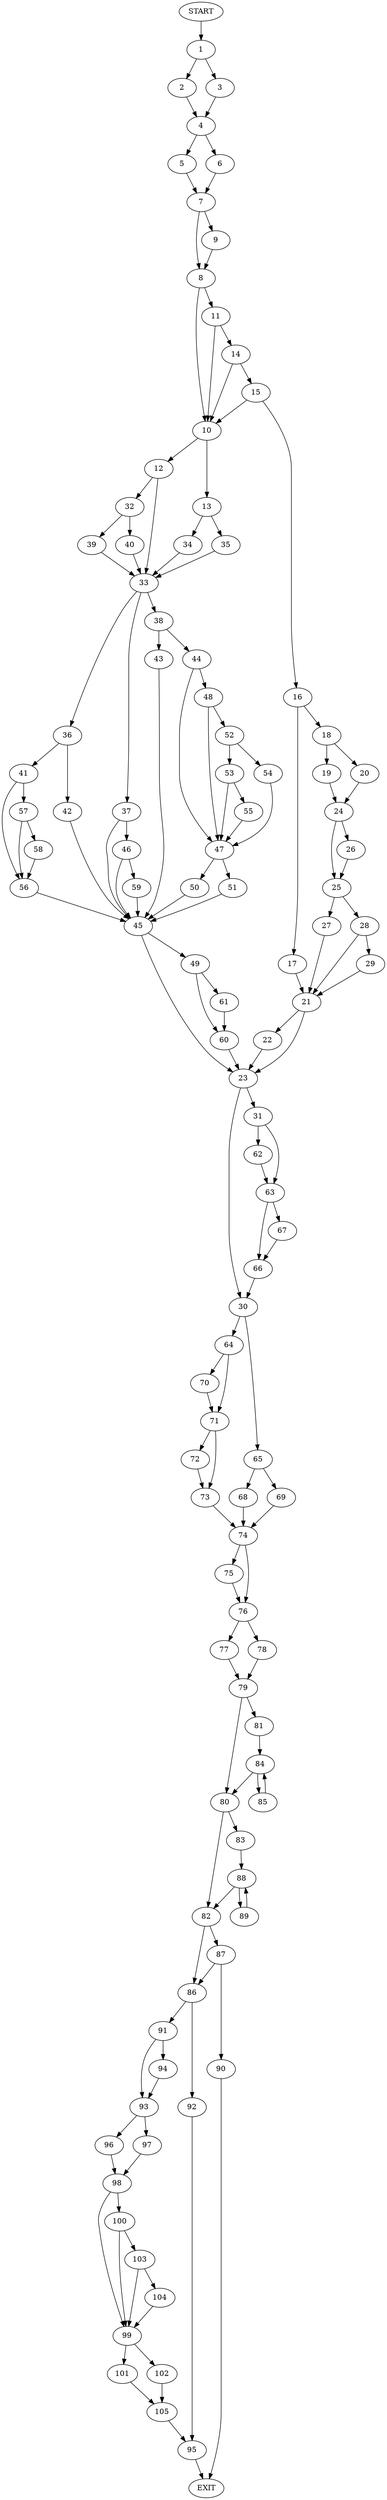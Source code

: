 digraph {
0 [label="START"]
106 [label="EXIT"]
0 -> 1
1 -> 2
1 -> 3
2 -> 4
3 -> 4
4 -> 5
4 -> 6
6 -> 7
5 -> 7
7 -> 8
7 -> 9
8 -> 10
8 -> 11
9 -> 8
10 -> 12
10 -> 13
11 -> 10
11 -> 14
14 -> 10
14 -> 15
15 -> 16
15 -> 10
16 -> 17
16 -> 18
18 -> 19
18 -> 20
17 -> 21
21 -> 22
21 -> 23
19 -> 24
20 -> 24
24 -> 25
24 -> 26
25 -> 27
25 -> 28
26 -> 25
27 -> 21
28 -> 21
28 -> 29
29 -> 21
23 -> 30
23 -> 31
22 -> 23
12 -> 32
12 -> 33
13 -> 34
13 -> 35
35 -> 33
34 -> 33
33 -> 36
33 -> 37
33 -> 38
32 -> 39
32 -> 40
39 -> 33
40 -> 33
36 -> 41
36 -> 42
38 -> 43
38 -> 44
37 -> 45
37 -> 46
43 -> 45
44 -> 47
44 -> 48
45 -> 23
45 -> 49
47 -> 50
47 -> 51
48 -> 52
48 -> 47
52 -> 53
52 -> 54
54 -> 47
53 -> 47
53 -> 55
55 -> 47
50 -> 45
51 -> 45
42 -> 45
41 -> 56
41 -> 57
57 -> 58
57 -> 56
56 -> 45
58 -> 56
46 -> 59
46 -> 45
59 -> 45
49 -> 60
49 -> 61
60 -> 23
61 -> 60
31 -> 62
31 -> 63
30 -> 64
30 -> 65
63 -> 66
63 -> 67
62 -> 63
66 -> 30
67 -> 66
65 -> 68
65 -> 69
64 -> 70
64 -> 71
71 -> 72
71 -> 73
70 -> 71
73 -> 74
72 -> 73
74 -> 75
74 -> 76
69 -> 74
68 -> 74
75 -> 76
76 -> 77
76 -> 78
78 -> 79
77 -> 79
79 -> 80
79 -> 81
80 -> 82
80 -> 83
81 -> 84
84 -> 80
84 -> 85
85 -> 84
82 -> 86
82 -> 87
83 -> 88
88 -> 82
88 -> 89
89 -> 88
87 -> 90
87 -> 86
86 -> 91
86 -> 92
90 -> 106
91 -> 93
91 -> 94
92 -> 95
93 -> 96
93 -> 97
94 -> 93
97 -> 98
96 -> 98
98 -> 99
98 -> 100
99 -> 101
99 -> 102
100 -> 99
100 -> 103
103 -> 99
103 -> 104
104 -> 99
101 -> 105
102 -> 105
105 -> 95
95 -> 106
}

